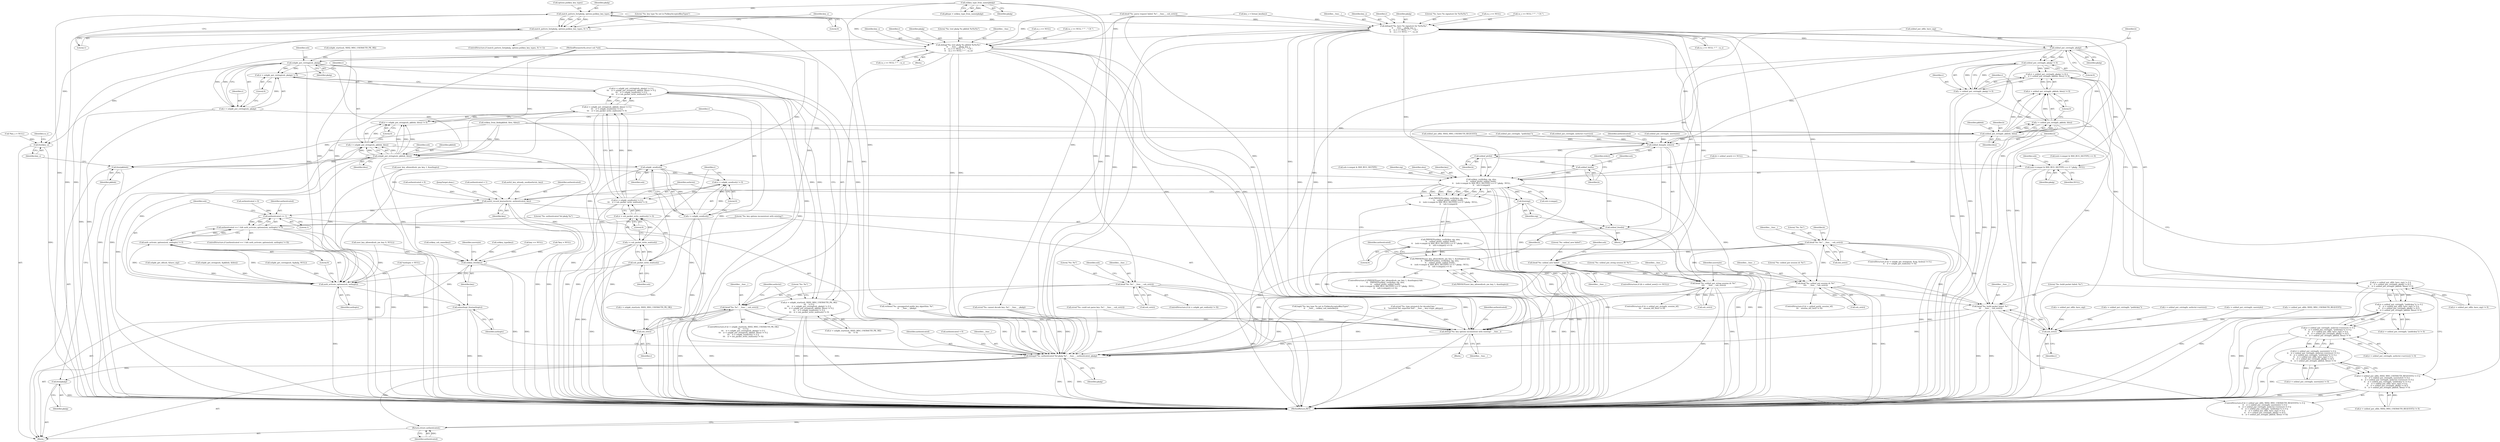 digraph "0_src_779974d35b4859c07bc3cb8a12c74b43b0a7d1e0_1@pointer" {
"1000286" [label="(Call,match_pattern_list(pkalg, options.pubkey_key_types, 0))"];
"1000201" [label="(Call,sshkey_type_from_name(pkalg))"];
"1000285" [label="(Call,match_pattern_list(pkalg, options.pubkey_key_types, 0) != 1)"];
"1000318" [label="(Call,debug3(\"%s: have %s signature for %s%s%s\",\n\t\t    __func__, pkalg, key_s,\n\t\t    ca_s == NULL ? \"\" : \" CA \",\n\t\t    ca_s == NULL ? \"\" : ca_s))"];
"1000353" [label="(Call,fatal(\"%s: %s\", __func__, ssh_err(r)))"];
"1000364" [label="(Call,fatal(\"%s: sshbuf_new failed\", __func__))"];
"1000383" [label="(Call,fatal(\"%s: sshbuf_put session id: %s\",\n\t\t\t\t    __func__, ssh_err(r)))"];
"1000484" [label="(Call,fatal(\"%s: build packet failed: %s\",\n\t\t\t    __func__, ssh_err(r)))"];
"1000642" [label="(Call,debug(\"%s: key options inconsistent with existing\", __func__))"];
"1000648" [label="(Call,debug2(\"%s: authenticated %d pkalg %s\", __func__, authenticated, pkalg))"];
"1000659" [label="(Call,free(pkalg))"];
"1000667" [label="(Return,return authenticated;)"];
"1000399" [label="(Call,fatal(\"%s: sshbuf_put_string session id: %s\",\n \t\t\t\t    __func__, ssh_err(r)))"];
"1000472" [label="(Call,sshbuf_put_cstring(b, pkalg))"];
"1000471" [label="(Call,sshbuf_put_cstring(b, pkalg) != 0)"];
"1000468" [label="(Call,(r = sshbuf_put_cstring(b, pkalg) != 0) ||\n\t\t    (r = sshbuf_put_string(b, pkblob, blen)) != 0)"];
"1000460" [label="(Call,(r = sshbuf_put_u8(b, have_sig)) != 0 ||\n\t\t    (r = sshbuf_put_cstring(b, pkalg) != 0) ||\n\t\t    (r = sshbuf_put_string(b, pkblob, blen)) != 0)"];
"1000452" [label="(Call,(r = sshbuf_put_cstring(b, \"publickey\")) != 0 ||\n\t\t    (r = sshbuf_put_u8(b, have_sig)) != 0 ||\n\t\t    (r = sshbuf_put_cstring(b, pkalg) != 0) ||\n\t\t    (r = sshbuf_put_string(b, pkblob, blen)) != 0)"];
"1000442" [label="(Call,(r = sshbuf_put_cstring(b, authctxt->service)) != 0 ||\n\t\t    (r = sshbuf_put_cstring(b, \"publickey\")) != 0 ||\n\t\t    (r = sshbuf_put_u8(b, have_sig)) != 0 ||\n\t\t    (r = sshbuf_put_cstring(b, pkalg) != 0) ||\n\t\t    (r = sshbuf_put_string(b, pkblob, blen)) != 0)"];
"1000434" [label="(Call,(r = sshbuf_put_cstring(b, userstyle)) != 0 ||\n\t\t    (r = sshbuf_put_cstring(b, authctxt->service)) != 0 ||\n\t\t    (r = sshbuf_put_cstring(b, \"publickey\")) != 0 ||\n\t\t    (r = sshbuf_put_u8(b, have_sig)) != 0 ||\n\t\t    (r = sshbuf_put_cstring(b, pkalg) != 0) ||\n\t\t    (r = sshbuf_put_string(b, pkblob, blen)) != 0)"];
"1000426" [label="(Call,(r = sshbuf_put_u8(b, SSH2_MSG_USERAUTH_REQUEST)) != 0 ||\n\t\t    (r = sshbuf_put_cstring(b, userstyle)) != 0 ||\n\t\t    (r = sshbuf_put_cstring(b, authctxt->service)) != 0 ||\n\t\t    (r = sshbuf_put_cstring(b, \"publickey\")) != 0 ||\n\t\t    (r = sshbuf_put_u8(b, have_sig)) != 0 ||\n\t\t    (r = sshbuf_put_cstring(b, pkalg) != 0) ||\n\t\t    (r = sshbuf_put_string(b, pkblob, blen)) != 0)"];
"1000469" [label="(Call,r = sshbuf_put_cstring(b, pkalg) != 0)"];
"1000487" [label="(Call,ssh_err(r))"];
"1000479" [label="(Call,sshbuf_put_string(b, pkblob, blen))"];
"1000476" [label="(Call,(r = sshbuf_put_string(b, pkblob, blen)) != 0)"];
"1000477" [label="(Call,r = sshbuf_put_string(b, pkblob, blen))"];
"1000489" [label="(Call,sshbuf_dump(b, stderr))"];
"1000511" [label="(Call,sshbuf_ptr(b))"];
"1000507" [label="(Call,sshkey_verify(key, sig, slen,\n\t\t    sshbuf_ptr(b), sshbuf_len(b),\n\t\t    (ssh->compat & SSH_BUG_SIGTYPE) == 0 ? pkalg : NULL,\n\t\t    ssh->compat))"];
"1000506" [label="(Call,PRIVSEP(sshkey_verify(key, sig, slen,\n\t\t    sshbuf_ptr(b), sshbuf_len(b),\n\t\t    (ssh->compat & SSH_BUG_SIGTYPE) == 0 ? pkalg : NULL,\n\t\t    ssh->compat)))"];
"1000505" [label="(Call,PRIVSEP(sshkey_verify(key, sig, slen,\n\t\t    sshbuf_ptr(b), sshbuf_len(b),\n\t\t    (ssh->compat & SSH_BUG_SIGTYPE) == 0 ? pkalg : NULL,\n\t\t    ssh->compat)) == 0)"];
"1000496" [label="(Call,PRIVSEP(user_key_allowed(ssh, pw, key, 1, &authopts)) &&\n\t\t    PRIVSEP(sshkey_verify(key, sig, slen,\n\t\t    sshbuf_ptr(b), sshbuf_len(b),\n\t\t    (ssh->compat & SSH_BUG_SIGTYPE) == 0 ? pkalg : NULL,\n\t\t    ssh->compat)) == 0)"];
"1000535" [label="(Call,free(sig))"];
"1000537" [label="(Call,auth2_record_key(authctxt, authenticated, key))"];
"1000633" [label="(Call,authenticated == 1)"];
"1000632" [label="(Call,authenticated == 1 && auth_activate_options(ssh, authopts) != 0)"];
"1000655" [label="(Call,sshkey_free(key))"];
"1000513" [label="(Call,sshbuf_len(b))"];
"1000533" [label="(Call,sshbuf_free(b))"];
"1000661" [label="(Call,free(pkblob))"];
"1000515" [label="(Call,(ssh->compat & SSH_BUG_SIGTYPE) == 0 ? pkalg : NULL)"];
"1000663" [label="(Call,free(key_s))"];
"1000543" [label="(Call,debug(\"%s: test pkalg %s pkblob %s%s%s\",\n\t\t    __func__, pkalg, key_s,\n\t\t    ca_s == NULL ? \"\" : \" CA \",\n\t\t    ca_s == NULL ? \"\" : ca_s))"];
"1000567" [label="(Call,fatal(\"%s: %s\", __func__, ssh_err(r)))"];
"1000620" [label="(Call,fatal(\"%s: %s\", __func__, ssh_err(r)))"];
"1000594" [label="(Call,sshpkt_put_cstring(ssh, pkalg))"];
"1000591" [label="(Call,(r = sshpkt_put_cstring(ssh, pkalg)) != 0)"];
"1000590" [label="(Call,(r = sshpkt_put_cstring(ssh, pkalg)) != 0 ||\n\t\t\t    (r = sshpkt_put_string(ssh, pkblob, blen)) != 0 ||\n\t\t\t    (r = sshpkt_send(ssh)) != 0 ||\n\t\t\t    (r = ssh_packet_write_wait(ssh)) != 0)"];
"1000582" [label="(Call,(r = sshpkt_start(ssh, SSH2_MSG_USERAUTH_PK_OK))\n\t\t\t    != 0 ||\n\t\t\t    (r = sshpkt_put_cstring(ssh, pkalg)) != 0 ||\n\t\t\t    (r = sshpkt_put_string(ssh, pkblob, blen)) != 0 ||\n\t\t\t    (r = sshpkt_send(ssh)) != 0 ||\n\t\t\t    (r = ssh_packet_write_wait(ssh)) != 0)"];
"1000592" [label="(Call,r = sshpkt_put_cstring(ssh, pkalg))"];
"1000623" [label="(Call,ssh_err(r))"];
"1000602" [label="(Call,sshpkt_put_string(ssh, pkblob, blen))"];
"1000599" [label="(Call,(r = sshpkt_put_string(ssh, pkblob, blen)) != 0)"];
"1000598" [label="(Call,(r = sshpkt_put_string(ssh, pkblob, blen)) != 0 ||\n\t\t\t    (r = sshpkt_send(ssh)) != 0 ||\n\t\t\t    (r = ssh_packet_write_wait(ssh)) != 0)"];
"1000600" [label="(Call,r = sshpkt_put_string(ssh, pkblob, blen))"];
"1000611" [label="(Call,sshpkt_send(ssh))"];
"1000608" [label="(Call,(r = sshpkt_send(ssh)) != 0)"];
"1000607" [label="(Call,(r = sshpkt_send(ssh)) != 0 ||\n\t\t\t    (r = ssh_packet_write_wait(ssh)) != 0)"];
"1000609" [label="(Call,r = sshpkt_send(ssh))"];
"1000617" [label="(Call,ssh_packet_write_wait(ssh))"];
"1000614" [label="(Call,(r = ssh_packet_write_wait(ssh)) != 0)"];
"1000615" [label="(Call,r = ssh_packet_write_wait(ssh))"];
"1000637" [label="(Call,auth_activate_options(ssh, authopts))"];
"1000636" [label="(Call,auth_activate_options(ssh, authopts) != 0)"];
"1000653" [label="(Call,sshauthopt_free(authopts))"];
"1000554" [label="(Call,ca_s == NULL ? \"\" : ca_s)"];
"1000615" [label="(Call,r = ssh_packet_write_wait(ssh))"];
"1000574" [label="(Call,user_key_allowed(ssh, pw, key, 0, NULL))"];
"1000430" [label="(Call,sshbuf_put_u8(b, SSH2_MSG_USERAUTH_REQUEST))"];
"1000512" [label="(Identifier,b)"];
"1000656" [label="(Identifier,key)"];
"1000169" [label="(Call,sshpkt_get_u8(ssh, &have_sig))"];
"1000611" [label="(Call,sshpkt_send(ssh))"];
"1000653" [label="(Call,sshauthopt_free(authopts))"];
"1000599" [label="(Call,(r = sshpkt_put_string(ssh, pkblob, blen)) != 0)"];
"1000583" [label="(Call,(r = sshpkt_start(ssh, SSH2_MSG_USERAUTH_PK_OK))\n\t\t\t    != 0)"];
"1000383" [label="(Call,fatal(\"%s: sshbuf_put session id: %s\",\n\t\t\t\t    __func__, ssh_err(r)))"];
"1000505" [label="(Call,PRIVSEP(sshkey_verify(key, sig, slen,\n\t\t    sshbuf_ptr(b), sshbuf_len(b),\n\t\t    (ssh->compat & SSH_BUG_SIGTYPE) == 0 ? pkalg : NULL,\n\t\t    ssh->compat)) == 0)"];
"1000485" [label="(Literal,\"%s: build packet failed: %s\")"];
"1000669" [label="(MethodReturn,RET)"];
"1000667" [label="(Return,return authenticated;)"];
"1000496" [label="(Call,PRIVSEP(user_key_allowed(ssh, pw, key, 1, &authopts)) &&\n\t\t    PRIVSEP(sshkey_verify(key, sig, slen,\n\t\t    sshbuf_ptr(b), sshbuf_len(b),\n\t\t    (ssh->compat & SSH_BUG_SIGTYPE) == 0 ? pkalg : NULL,\n\t\t    ssh->compat)) == 0)"];
"1000639" [label="(Identifier,authopts)"];
"1000366" [label="(Identifier,__func__)"];
"1000150" [label="(Call,*authopts = NULL)"];
"1000318" [label="(Call,debug3(\"%s: have %s signature for %s%s%s\",\n\t\t    __func__, pkalg, key_s,\n\t\t    ca_s == NULL ? \"\" : \" CA \",\n\t\t    ca_s == NULL ? \"\" : ca_s))"];
"1000594" [label="(Call,sshpkt_put_cstring(ssh, pkalg))"];
"1000484" [label="(Call,fatal(\"%s: build packet failed: %s\",\n\t\t\t    __func__, ssh_err(r)))"];
"1000531" [label="(Identifier,authenticated)"];
"1000399" [label="(Call,fatal(\"%s: sshbuf_put_string session id: %s\",\n \t\t\t\t    __func__, ssh_err(r)))"];
"1000487" [label="(Call,ssh_err(r))"];
"1000187" [label="(Call,sshpkt_get_string(ssh, &pkblob, &blen))"];
"1000666" [label="(Identifier,ca_s)"];
"1000319" [label="(Literal,\"%s: have %s signature for %s%s%s\")"];
"1000330" [label="(Call,ca_s == NULL)"];
"1000582" [label="(Call,(r = sshpkt_start(ssh, SSH2_MSG_USERAUTH_PK_OK))\n\t\t\t    != 0 ||\n\t\t\t    (r = sshpkt_put_cstring(ssh, pkalg)) != 0 ||\n\t\t\t    (r = sshpkt_put_string(ssh, pkblob, blen)) != 0 ||\n\t\t\t    (r = sshpkt_send(ssh)) != 0 ||\n\t\t\t    (r = ssh_packet_write_wait(ssh)) != 0)"];
"1000400" [label="(Literal,\"%s: sshbuf_put_string session id: %s\")"];
"1000537" [label="(Call,auth2_record_key(authctxt, authenticated, key))"];
"1000620" [label="(Call,fatal(\"%s: %s\", __func__, ssh_err(r)))"];
"1000662" [label="(Identifier,pkblob)"];
"1000668" [label="(Identifier,authenticated)"];
"1000461" [label="(Call,(r = sshbuf_put_u8(b, have_sig)) != 0)"];
"1000547" [label="(Identifier,key_s)"];
"1000560" [label="(ControlStructure,if ((r = sshpkt_get_end(ssh)) != 0))"];
"1000591" [label="(Call,(r = sshpkt_put_cstring(ssh, pkalg)) != 0)"];
"1000630" [label="(JumpTarget,done:)"];
"1000287" [label="(Identifier,pkalg)"];
"1000406" [label="(Identifier,userstyle)"];
"1000460" [label="(Call,(r = sshbuf_put_u8(b, have_sig)) != 0 ||\n\t\t    (r = sshbuf_put_cstring(b, pkalg) != 0) ||\n\t\t    (r = sshbuf_put_string(b, pkblob, blen)) != 0)"];
"1000563" [label="(Identifier,r)"];
"1000606" [label="(Literal,0)"];
"1000610" [label="(Identifier,r)"];
"1000491" [label="(Identifier,stderr)"];
"1000317" [label="(Block,)"];
"1000178" [label="(Call,sshpkt_get_cstring(ssh, &pkalg, NULL))"];
"1000555" [label="(Call,ca_s == NULL)"];
"1000335" [label="(ControlStructure,if ((r = sshpkt_get_string(ssh, &sig, &slen)) != 0 ||\n\t\t    (r = sshpkt_get_end(ssh)) != 0))"];
"1000621" [label="(Literal,\"%s: %s\")"];
"1000546" [label="(Identifier,pkalg)"];
"1000199" [label="(Call,pktype = sshkey_type_from_name(pkalg))"];
"1000595" [label="(Identifier,ssh)"];
"1000523" [label="(Identifier,pkalg)"];
"1000281" [label="(Call,sshkey_type(key))"];
"1000323" [label="(Call,ca_s == NULL ? \"\" : \" CA \")"];
"1000288" [label="(Call,options.pubkey_key_types)"];
"1000548" [label="(Call,ca_s == NULL ? \"\" : \" CA \")"];
"1000661" [label="(Call,free(pkblob))"];
"1000517" [label="(Call,ssh->compat & SSH_BUG_SIGTYPE)"];
"1000275" [label="(Call,auth2_key_already_used(authctxt, key))"];
"1000131" [label="(Call,*key_s = NULL)"];
"1000590" [label="(Call,(r = sshpkt_put_cstring(ssh, pkalg)) != 0 ||\n\t\t\t    (r = sshpkt_put_string(ssh, pkblob, blen)) != 0 ||\n\t\t\t    (r = sshpkt_send(ssh)) != 0 ||\n\t\t\t    (r = ssh_packet_write_wait(ssh)) != 0)"];
"1000506" [label="(Call,PRIVSEP(sshkey_verify(key, sig, slen,\n\t\t    sshbuf_ptr(b), sshbuf_len(b),\n\t\t    (ssh->compat & SSH_BUG_SIGTYPE) == 0 ? pkalg : NULL,\n\t\t    ssh->compat)))"];
"1000651" [label="(Identifier,authenticated)"];
"1000649" [label="(Literal,\"%s: authenticated %d pkalg %s\")"];
"1000456" [label="(Call,sshbuf_put_cstring(b, \"publickey\"))"];
"1000285" [label="(Call,match_pattern_list(pkalg, options.pubkey_key_types, 0) != 1)"];
"1000427" [label="(Call,(r = sshbuf_put_u8(b, SSH2_MSG_USERAUTH_REQUEST)) != 0)"];
"1000648" [label="(Call,debug2(\"%s: authenticated %d pkalg %s\", __func__, authenticated, pkalg))"];
"1000534" [label="(Identifier,b)"];
"1000497" [label="(Call,PRIVSEP(user_key_allowed(ssh, pw, key, 1, &authopts)))"];
"1000509" [label="(Identifier,sig)"];
"1000570" [label="(Call,ssh_err(r))"];
"1000106" [label="(MethodParameterIn,struct ssh *ssh)"];
"1000194" [label="(Call,fatal(\"%s: parse request failed: %s\", __func__, ssh_err(r)))"];
"1000320" [label="(Identifier,__func__)"];
"1000581" [label="(ControlStructure,if ((r = sshpkt_start(ssh, SSH2_MSG_USERAUTH_PK_OK))\n\t\t\t    != 0 ||\n\t\t\t    (r = sshpkt_put_cstring(ssh, pkalg)) != 0 ||\n\t\t\t    (r = sshpkt_put_string(ssh, pkblob, blen)) != 0 ||\n\t\t\t    (r = sshpkt_send(ssh)) != 0 ||\n\t\t\t    (r = ssh_packet_write_wait(ssh)) != 0))"];
"1000632" [label="(Call,authenticated == 1 && auth_activate_options(ssh, authopts) != 0)"];
"1000231" [label="(Call,key == NULL)"];
"1000524" [label="(Identifier,NULL)"];
"1000462" [label="(Call,r = sshbuf_put_u8(b, have_sig))"];
"1000474" [label="(Identifier,pkalg)"];
"1000322" [label="(Identifier,key_s)"];
"1000425" [label="(ControlStructure,if ((r = sshbuf_put_u8(b, SSH2_MSG_USERAUTH_REQUEST)) != 0 ||\n\t\t    (r = sshbuf_put_cstring(b, userstyle)) != 0 ||\n\t\t    (r = sshbuf_put_cstring(b, authctxt->service)) != 0 ||\n\t\t    (r = sshbuf_put_cstring(b, \"publickey\")) != 0 ||\n\t\t    (r = sshbuf_put_u8(b, have_sig)) != 0 ||\n\t\t    (r = sshbuf_put_cstring(b, pkalg) != 0) ||\n\t\t    (r = sshbuf_put_string(b, pkblob, blen)) != 0))"];
"1000247" [label="(Call,error(\"%s: type mismatch for decoded key \"\n\t\t    \"(received %d, expected %d)\", __func__, key->type, pktype))"];
"1000468" [label="(Call,(r = sshbuf_put_cstring(b, pkalg) != 0) ||\n\t\t    (r = sshbuf_put_string(b, pkblob, blen)) != 0)"];
"1000426" [label="(Call,(r = sshbuf_put_u8(b, SSH2_MSG_USERAUTH_REQUEST)) != 0 ||\n\t\t    (r = sshbuf_put_cstring(b, userstyle)) != 0 ||\n\t\t    (r = sshbuf_put_cstring(b, authctxt->service)) != 0 ||\n\t\t    (r = sshbuf_put_cstring(b, \"publickey\")) != 0 ||\n\t\t    (r = sshbuf_put_u8(b, have_sig)) != 0 ||\n\t\t    (r = sshbuf_put_cstring(b, pkalg) != 0) ||\n\t\t    (r = sshbuf_put_string(b, pkblob, blen)) != 0)"];
"1000217" [label="(Call,sshkey_from_blob(pkblob, blen, &key))"];
"1000339" [label="(Identifier,r)"];
"1000402" [label="(Call,ssh_err(r))"];
"1000645" [label="(Call,authenticated = 0)"];
"1000354" [label="(Literal,\"%s: %s\")"];
"1000525" [label="(Call,ssh->compat)"];
"1000202" [label="(Identifier,pkalg)"];
"1000495" [label="(ControlStructure,if (PRIVSEP(user_key_allowed(ssh, pw, key, 1, &authopts)) &&\n\t\t    PRIVSEP(sshkey_verify(key, sig, slen,\n\t\t    sshbuf_ptr(b), sshbuf_len(b),\n\t\t    (ssh->compat & SSH_BUG_SIGTYPE) == 0 ? pkalg : NULL,\n\t\t    ssh->compat)) == 0))"];
"1000623" [label="(Call,ssh_err(r))"];
"1000292" [label="(Literal,1)"];
"1000613" [label="(Literal,0)"];
"1000510" [label="(Identifier,slen)"];
"1000472" [label="(Call,sshbuf_put_cstring(b, pkalg))"];
"1000107" [label="(Block,)"];
"1000452" [label="(Call,(r = sshbuf_put_cstring(b, \"publickey\")) != 0 ||\n\t\t    (r = sshbuf_put_u8(b, have_sig)) != 0 ||\n\t\t    (r = sshbuf_put_cstring(b, pkalg) != 0) ||\n\t\t    (r = sshbuf_put_string(b, pkblob, blen)) != 0)"];
"1000295" [label="(Literal,\"%s: key type %s not in PubkeyAcceptedKeyTypes\")"];
"1000538" [label="(Identifier,authctxt)"];
"1000208" [label="(Call,verbose(\"%s: unsupported public key algorithm: %s\",\n\t\t    __func__, pkalg))"];
"1000644" [label="(Identifier,__func__)"];
"1000370" [label="(Identifier,ssh)"];
"1000353" [label="(Call,fatal(\"%s: %s\", __func__, ssh_err(r)))"];
"1000601" [label="(Identifier,r)"];
"1000356" [label="(Call,ssh_err(r))"];
"1000664" [label="(Identifier,key_s)"];
"1000635" [label="(Literal,1)"];
"1000488" [label="(Identifier,r)"];
"1000612" [label="(Identifier,ssh)"];
"1000600" [label="(Call,r = sshpkt_put_string(ssh, pkblob, blen))"];
"1000627" [label="(Identifier,authctxt)"];
"1000475" [label="(Literal,0)"];
"1000478" [label="(Identifier,r)"];
"1000652" [label="(Identifier,pkalg)"];
"1000374" [label="(ControlStructure,if ((r = sshbuf_put(b, session_id2,\n\t\t\t    session_id2_len)) != 0))"];
"1000201" [label="(Call,sshkey_type_from_name(pkalg))"];
"1000453" [label="(Call,(r = sshbuf_put_cstring(b, \"publickey\")) != 0)"];
"1000514" [label="(Identifier,b)"];
"1000476" [label="(Call,(r = sshbuf_put_string(b, pkblob, blen)) != 0)"];
"1000596" [label="(Identifier,pkalg)"];
"1000631" [label="(ControlStructure,if (authenticated == 1 && auth_activate_options(ssh, authopts) != 0))"];
"1000614" [label="(Call,(r = ssh_packet_write_wait(ssh)) != 0)"];
"1000454" [label="(Call,r = sshbuf_put_cstring(b, \"publickey\"))"];
"1000539" [label="(Identifier,authenticated)"];
"1000434" [label="(Call,(r = sshbuf_put_cstring(b, userstyle)) != 0 ||\n\t\t    (r = sshbuf_put_cstring(b, authctxt->service)) != 0 ||\n\t\t    (r = sshbuf_put_cstring(b, \"publickey\")) != 0 ||\n\t\t    (r = sshbuf_put_u8(b, have_sig)) != 0 ||\n\t\t    (r = sshbuf_put_cstring(b, pkalg) != 0) ||\n\t\t    (r = sshbuf_put_string(b, pkblob, blen)) != 0)"];
"1000633" [label="(Call,authenticated == 1)"];
"1000609" [label="(Call,r = sshpkt_send(ssh))"];
"1000659" [label="(Call,free(pkalg))"];
"1000544" [label="(Literal,\"%s: test pkalg %s pkblob %s%s%s\")"];
"1000446" [label="(Call,sshbuf_put_cstring(b, authctxt->service))"];
"1000637" [label="(Call,auth_activate_options(ssh, authopts))"];
"1000593" [label="(Identifier,r)"];
"1000618" [label="(Identifier,ssh)"];
"1000444" [label="(Call,r = sshbuf_put_cstring(b, authctxt->service))"];
"1000481" [label="(Identifier,pkblob)"];
"1000359" [label="(Call,(b = sshbuf_new()) == NULL)"];
"1000543" [label="(Call,debug(\"%s: test pkalg %s pkblob %s%s%s\",\n\t\t    __func__, pkalg, key_s,\n\t\t    ca_s == NULL ? \"\" : \" CA \",\n\t\t    ca_s == NULL ? \"\" : ca_s))"];
"1000511" [label="(Call,sshbuf_ptr(b))"];
"1000642" [label="(Call,debug(\"%s: key options inconsistent with existing\", __func__))"];
"1000654" [label="(Identifier,authopts)"];
"1000365" [label="(Literal,\"%s: sshbuf_new failed\")"];
"1000390" [label="(ControlStructure,if ((r = sshbuf_put_string(b, session_id2,\n\t\t\t    session_id2_len)) != 0))"];
"1000508" [label="(Identifier,key)"];
"1000122" [label="(Call,*key = NULL)"];
"1000636" [label="(Call,auth_activate_options(ssh, authopts) != 0)"];
"1000479" [label="(Call,sshbuf_put_string(b, pkblob, blen))"];
"1000483" [label="(Literal,0)"];
"1000513" [label="(Call,sshbuf_len(b))"];
"1000477" [label="(Call,r = sshbuf_put_string(b, pkblob, blen))"];
"1000568" [label="(Literal,\"%s: %s\")"];
"1000526" [label="(Identifier,ssh)"];
"1000507" [label="(Call,sshkey_verify(key, sig, slen,\n\t\t    sshbuf_ptr(b), sshbuf_len(b),\n\t\t    (ssh->compat & SSH_BUG_SIGTYPE) == 0 ? pkalg : NULL,\n\t\t    ssh->compat))"];
"1000598" [label="(Call,(r = sshpkt_put_string(ssh, pkblob, blen)) != 0 ||\n\t\t\t    (r = sshpkt_send(ssh)) != 0 ||\n\t\t\t    (r = ssh_packet_write_wait(ssh)) != 0)"];
"1000586" [label="(Call,sshpkt_start(ssh, SSH2_MSG_USERAUTH_PK_OK))"];
"1000535" [label="(Call,free(sig))"];
"1000650" [label="(Identifier,__func__)"];
"1000471" [label="(Call,sshbuf_put_cstring(b, pkalg) != 0)"];
"1000297" [label="(Call,sshkey_ssh_name(key))"];
"1000603" [label="(Identifier,ssh)"];
"1000146" [label="(Call,authenticated = 0)"];
"1000575" [label="(Identifier,ssh)"];
"1000655" [label="(Call,sshkey_free(key))"];
"1000663" [label="(Call,free(key_s))"];
"1000658" [label="(Identifier,userstyle)"];
"1000361" [label="(Identifier,b)"];
"1000592" [label="(Call,r = sshpkt_put_cstring(ssh, pkalg))"];
"1000493" [label="(Identifier,authenticated)"];
"1000401" [label="(Identifier,__func__)"];
"1000235" [label="(Call,error(\"%s: cannot decode key: %s\", __func__, pkalg))"];
"1000569" [label="(Identifier,__func__)"];
"1000284" [label="(ControlStructure,if (match_pattern_list(pkalg, options.pubkey_key_types, 0) != 1))"];
"1000442" [label="(Call,(r = sshbuf_put_cstring(b, authctxt->service)) != 0 ||\n\t\t    (r = sshbuf_put_cstring(b, \"publickey\")) != 0 ||\n\t\t    (r = sshbuf_put_u8(b, have_sig)) != 0 ||\n\t\t    (r = sshbuf_put_cstring(b, pkalg) != 0) ||\n\t\t    (r = sshbuf_put_string(b, pkblob, blen)) != 0)"];
"1000604" [label="(Identifier,pkblob)"];
"1000301" [label="(Identifier,key_s)"];
"1000528" [label="(Literal,0)"];
"1000492" [label="(Call,authenticated = 0)"];
"1000602" [label="(Call,sshpkt_put_string(ssh, pkblob, blen))"];
"1000619" [label="(Literal,0)"];
"1000608" [label="(Call,(r = sshpkt_send(ssh)) != 0)"];
"1000470" [label="(Identifier,r)"];
"1000641" [label="(Block,)"];
"1000482" [label="(Identifier,blen)"];
"1000364" [label="(Call,fatal(\"%s: sshbuf_new failed\", __func__))"];
"1000443" [label="(Call,(r = sshbuf_put_cstring(b, authctxt->service)) != 0)"];
"1000224" [label="(Call,error(\"%s: could not parse key: %s\", __func__, ssh_err(r)))"];
"1000464" [label="(Call,sshbuf_put_u8(b, have_sig))"];
"1000321" [label="(Identifier,pkalg)"];
"1000638" [label="(Identifier,ssh)"];
"1000480" [label="(Identifier,b)"];
"1000386" [label="(Call,ssh_err(r))"];
"1000584" [label="(Call,r = sshpkt_start(ssh, SSH2_MSG_USERAUTH_PK_OK))"];
"1000540" [label="(Identifier,key)"];
"1000358" [label="(ControlStructure,if ((b = sshbuf_new()) == NULL))"];
"1000329" [label="(Call,ca_s == NULL ? \"\" : ca_s)"];
"1000384" [label="(Literal,\"%s: sshbuf_put session id: %s\")"];
"1000385" [label="(Identifier,__func__)"];
"1000436" [label="(Call,r = sshbuf_put_cstring(b, userstyle))"];
"1000616" [label="(Identifier,r)"];
"1000640" [label="(Literal,0)"];
"1000533" [label="(Call,sshbuf_free(b))"];
"1000490" [label="(Identifier,b)"];
"1000438" [label="(Call,sshbuf_put_cstring(b, userstyle))"];
"1000498" [label="(Call,user_key_allowed(ssh, pw, key, 1, &authopts))"];
"1000530" [label="(Call,authenticated = 1)"];
"1000660" [label="(Identifier,pkalg)"];
"1000294" [label="(Call,logit(\"%s: key type %s not in PubkeyAcceptedKeyTypes\",\n\t\t    __func__, sshkey_ssh_name(key)))"];
"1000355" [label="(Identifier,__func__)"];
"1000435" [label="(Call,(r = sshbuf_put_cstring(b, userstyle)) != 0)"];
"1000545" [label="(Identifier,__func__)"];
"1000473" [label="(Identifier,b)"];
"1000428" [label="(Call,r = sshbuf_put_u8(b, SSH2_MSG_USERAUTH_REQUEST))"];
"1000634" [label="(Identifier,authenticated)"];
"1000519" [label="(Identifier,ssh)"];
"1000605" [label="(Identifier,blen)"];
"1000643" [label="(Literal,\"%s: key options inconsistent with existing\")"];
"1000516" [label="(Call,(ssh->compat & SSH_BUG_SIGTYPE) == 0)"];
"1000646" [label="(Identifier,authenticated)"];
"1000607" [label="(Call,(r = sshpkt_send(ssh)) != 0 ||\n\t\t\t    (r = ssh_packet_write_wait(ssh)) != 0)"];
"1000542" [label="(Block,)"];
"1000597" [label="(Literal,0)"];
"1000286" [label="(Call,match_pattern_list(pkalg, options.pubkey_key_types, 0))"];
"1000291" [label="(Literal,0)"];
"1000515" [label="(Call,(ssh->compat & SSH_BUG_SIGTYPE) == 0 ? pkalg : NULL)"];
"1000486" [label="(Identifier,__func__)"];
"1000469" [label="(Call,r = sshbuf_put_cstring(b, pkalg) != 0)"];
"1000622" [label="(Identifier,__func__)"];
"1000617" [label="(Call,ssh_packet_write_wait(ssh))"];
"1000300" [label="(Call,key_s = format_key(key))"];
"1000624" [label="(Identifier,r)"];
"1000536" [label="(Identifier,sig)"];
"1000489" [label="(Call,sshbuf_dump(b, stderr))"];
"1000567" [label="(Call,fatal(\"%s: %s\", __func__, ssh_err(r)))"];
"1000286" -> "1000285"  [label="AST: "];
"1000286" -> "1000291"  [label="CFG: "];
"1000287" -> "1000286"  [label="AST: "];
"1000288" -> "1000286"  [label="AST: "];
"1000291" -> "1000286"  [label="AST: "];
"1000292" -> "1000286"  [label="CFG: "];
"1000286" -> "1000669"  [label="DDG: "];
"1000286" -> "1000285"  [label="DDG: "];
"1000286" -> "1000285"  [label="DDG: "];
"1000286" -> "1000285"  [label="DDG: "];
"1000201" -> "1000286"  [label="DDG: "];
"1000286" -> "1000318"  [label="DDG: "];
"1000286" -> "1000543"  [label="DDG: "];
"1000286" -> "1000648"  [label="DDG: "];
"1000201" -> "1000199"  [label="AST: "];
"1000201" -> "1000202"  [label="CFG: "];
"1000202" -> "1000201"  [label="AST: "];
"1000199" -> "1000201"  [label="CFG: "];
"1000201" -> "1000199"  [label="DDG: "];
"1000201" -> "1000208"  [label="DDG: "];
"1000201" -> "1000235"  [label="DDG: "];
"1000201" -> "1000648"  [label="DDG: "];
"1000285" -> "1000284"  [label="AST: "];
"1000285" -> "1000292"  [label="CFG: "];
"1000292" -> "1000285"  [label="AST: "];
"1000295" -> "1000285"  [label="CFG: "];
"1000301" -> "1000285"  [label="CFG: "];
"1000285" -> "1000669"  [label="DDG: "];
"1000285" -> "1000669"  [label="DDG: "];
"1000318" -> "1000317"  [label="AST: "];
"1000318" -> "1000329"  [label="CFG: "];
"1000319" -> "1000318"  [label="AST: "];
"1000320" -> "1000318"  [label="AST: "];
"1000321" -> "1000318"  [label="AST: "];
"1000322" -> "1000318"  [label="AST: "];
"1000323" -> "1000318"  [label="AST: "];
"1000329" -> "1000318"  [label="AST: "];
"1000339" -> "1000318"  [label="CFG: "];
"1000318" -> "1000669"  [label="DDG: "];
"1000318" -> "1000669"  [label="DDG: "];
"1000318" -> "1000669"  [label="DDG: "];
"1000194" -> "1000318"  [label="DDG: "];
"1000300" -> "1000318"  [label="DDG: "];
"1000330" -> "1000318"  [label="DDG: "];
"1000318" -> "1000353"  [label="DDG: "];
"1000318" -> "1000364"  [label="DDG: "];
"1000318" -> "1000383"  [label="DDG: "];
"1000318" -> "1000399"  [label="DDG: "];
"1000318" -> "1000472"  [label="DDG: "];
"1000318" -> "1000484"  [label="DDG: "];
"1000318" -> "1000507"  [label="DDG: "];
"1000318" -> "1000515"  [label="DDG: "];
"1000318" -> "1000642"  [label="DDG: "];
"1000318" -> "1000648"  [label="DDG: "];
"1000318" -> "1000648"  [label="DDG: "];
"1000318" -> "1000663"  [label="DDG: "];
"1000353" -> "1000335"  [label="AST: "];
"1000353" -> "1000356"  [label="CFG: "];
"1000354" -> "1000353"  [label="AST: "];
"1000355" -> "1000353"  [label="AST: "];
"1000356" -> "1000353"  [label="AST: "];
"1000361" -> "1000353"  [label="CFG: "];
"1000353" -> "1000669"  [label="DDG: "];
"1000353" -> "1000669"  [label="DDG: "];
"1000356" -> "1000353"  [label="DDG: "];
"1000353" -> "1000364"  [label="DDG: "];
"1000353" -> "1000383"  [label="DDG: "];
"1000353" -> "1000399"  [label="DDG: "];
"1000353" -> "1000484"  [label="DDG: "];
"1000353" -> "1000642"  [label="DDG: "];
"1000353" -> "1000648"  [label="DDG: "];
"1000364" -> "1000358"  [label="AST: "];
"1000364" -> "1000366"  [label="CFG: "];
"1000365" -> "1000364"  [label="AST: "];
"1000366" -> "1000364"  [label="AST: "];
"1000370" -> "1000364"  [label="CFG: "];
"1000364" -> "1000669"  [label="DDG: "];
"1000364" -> "1000383"  [label="DDG: "];
"1000364" -> "1000399"  [label="DDG: "];
"1000364" -> "1000484"  [label="DDG: "];
"1000364" -> "1000642"  [label="DDG: "];
"1000364" -> "1000648"  [label="DDG: "];
"1000383" -> "1000374"  [label="AST: "];
"1000383" -> "1000386"  [label="CFG: "];
"1000384" -> "1000383"  [label="AST: "];
"1000385" -> "1000383"  [label="AST: "];
"1000386" -> "1000383"  [label="AST: "];
"1000406" -> "1000383"  [label="CFG: "];
"1000383" -> "1000669"  [label="DDG: "];
"1000383" -> "1000669"  [label="DDG: "];
"1000386" -> "1000383"  [label="DDG: "];
"1000383" -> "1000484"  [label="DDG: "];
"1000383" -> "1000642"  [label="DDG: "];
"1000383" -> "1000648"  [label="DDG: "];
"1000484" -> "1000425"  [label="AST: "];
"1000484" -> "1000487"  [label="CFG: "];
"1000485" -> "1000484"  [label="AST: "];
"1000486" -> "1000484"  [label="AST: "];
"1000487" -> "1000484"  [label="AST: "];
"1000490" -> "1000484"  [label="CFG: "];
"1000484" -> "1000669"  [label="DDG: "];
"1000484" -> "1000669"  [label="DDG: "];
"1000399" -> "1000484"  [label="DDG: "];
"1000487" -> "1000484"  [label="DDG: "];
"1000484" -> "1000642"  [label="DDG: "];
"1000484" -> "1000648"  [label="DDG: "];
"1000642" -> "1000641"  [label="AST: "];
"1000642" -> "1000644"  [label="CFG: "];
"1000643" -> "1000642"  [label="AST: "];
"1000644" -> "1000642"  [label="AST: "];
"1000646" -> "1000642"  [label="CFG: "];
"1000642" -> "1000669"  [label="DDG: "];
"1000620" -> "1000642"  [label="DDG: "];
"1000235" -> "1000642"  [label="DDG: "];
"1000294" -> "1000642"  [label="DDG: "];
"1000543" -> "1000642"  [label="DDG: "];
"1000194" -> "1000642"  [label="DDG: "];
"1000567" -> "1000642"  [label="DDG: "];
"1000208" -> "1000642"  [label="DDG: "];
"1000224" -> "1000642"  [label="DDG: "];
"1000399" -> "1000642"  [label="DDG: "];
"1000247" -> "1000642"  [label="DDG: "];
"1000642" -> "1000648"  [label="DDG: "];
"1000648" -> "1000107"  [label="AST: "];
"1000648" -> "1000652"  [label="CFG: "];
"1000649" -> "1000648"  [label="AST: "];
"1000650" -> "1000648"  [label="AST: "];
"1000651" -> "1000648"  [label="AST: "];
"1000652" -> "1000648"  [label="AST: "];
"1000654" -> "1000648"  [label="CFG: "];
"1000648" -> "1000669"  [label="DDG: "];
"1000648" -> "1000669"  [label="DDG: "];
"1000648" -> "1000669"  [label="DDG: "];
"1000620" -> "1000648"  [label="DDG: "];
"1000235" -> "1000648"  [label="DDG: "];
"1000235" -> "1000648"  [label="DDG: "];
"1000543" -> "1000648"  [label="DDG: "];
"1000543" -> "1000648"  [label="DDG: "];
"1000194" -> "1000648"  [label="DDG: "];
"1000567" -> "1000648"  [label="DDG: "];
"1000208" -> "1000648"  [label="DDG: "];
"1000208" -> "1000648"  [label="DDG: "];
"1000294" -> "1000648"  [label="DDG: "];
"1000224" -> "1000648"  [label="DDG: "];
"1000399" -> "1000648"  [label="DDG: "];
"1000247" -> "1000648"  [label="DDG: "];
"1000645" -> "1000648"  [label="DDG: "];
"1000633" -> "1000648"  [label="DDG: "];
"1000594" -> "1000648"  [label="DDG: "];
"1000472" -> "1000648"  [label="DDG: "];
"1000648" -> "1000659"  [label="DDG: "];
"1000648" -> "1000667"  [label="DDG: "];
"1000659" -> "1000107"  [label="AST: "];
"1000659" -> "1000660"  [label="CFG: "];
"1000660" -> "1000659"  [label="AST: "];
"1000662" -> "1000659"  [label="CFG: "];
"1000659" -> "1000669"  [label="DDG: "];
"1000667" -> "1000107"  [label="AST: "];
"1000667" -> "1000668"  [label="CFG: "];
"1000668" -> "1000667"  [label="AST: "];
"1000669" -> "1000667"  [label="CFG: "];
"1000667" -> "1000669"  [label="DDG: "];
"1000668" -> "1000667"  [label="DDG: "];
"1000399" -> "1000390"  [label="AST: "];
"1000399" -> "1000402"  [label="CFG: "];
"1000400" -> "1000399"  [label="AST: "];
"1000401" -> "1000399"  [label="AST: "];
"1000402" -> "1000399"  [label="AST: "];
"1000406" -> "1000399"  [label="CFG: "];
"1000399" -> "1000669"  [label="DDG: "];
"1000399" -> "1000669"  [label="DDG: "];
"1000402" -> "1000399"  [label="DDG: "];
"1000472" -> "1000471"  [label="AST: "];
"1000472" -> "1000474"  [label="CFG: "];
"1000473" -> "1000472"  [label="AST: "];
"1000474" -> "1000472"  [label="AST: "];
"1000475" -> "1000472"  [label="CFG: "];
"1000472" -> "1000471"  [label="DDG: "];
"1000472" -> "1000471"  [label="DDG: "];
"1000464" -> "1000472"  [label="DDG: "];
"1000472" -> "1000479"  [label="DDG: "];
"1000472" -> "1000489"  [label="DDG: "];
"1000472" -> "1000507"  [label="DDG: "];
"1000472" -> "1000515"  [label="DDG: "];
"1000471" -> "1000469"  [label="AST: "];
"1000471" -> "1000475"  [label="CFG: "];
"1000475" -> "1000471"  [label="AST: "];
"1000469" -> "1000471"  [label="CFG: "];
"1000471" -> "1000669"  [label="DDG: "];
"1000471" -> "1000468"  [label="DDG: "];
"1000471" -> "1000468"  [label="DDG: "];
"1000471" -> "1000469"  [label="DDG: "];
"1000471" -> "1000469"  [label="DDG: "];
"1000468" -> "1000460"  [label="AST: "];
"1000468" -> "1000469"  [label="CFG: "];
"1000468" -> "1000476"  [label="CFG: "];
"1000469" -> "1000468"  [label="AST: "];
"1000476" -> "1000468"  [label="AST: "];
"1000460" -> "1000468"  [label="CFG: "];
"1000468" -> "1000669"  [label="DDG: "];
"1000468" -> "1000460"  [label="DDG: "];
"1000469" -> "1000468"  [label="DDG: "];
"1000476" -> "1000468"  [label="DDG: "];
"1000460" -> "1000452"  [label="AST: "];
"1000460" -> "1000461"  [label="CFG: "];
"1000461" -> "1000460"  [label="AST: "];
"1000452" -> "1000460"  [label="CFG: "];
"1000460" -> "1000669"  [label="DDG: "];
"1000460" -> "1000669"  [label="DDG: "];
"1000460" -> "1000452"  [label="DDG: "];
"1000460" -> "1000452"  [label="DDG: "];
"1000461" -> "1000460"  [label="DDG: "];
"1000452" -> "1000442"  [label="AST: "];
"1000452" -> "1000453"  [label="CFG: "];
"1000453" -> "1000452"  [label="AST: "];
"1000442" -> "1000452"  [label="CFG: "];
"1000452" -> "1000669"  [label="DDG: "];
"1000452" -> "1000669"  [label="DDG: "];
"1000452" -> "1000442"  [label="DDG: "];
"1000452" -> "1000442"  [label="DDG: "];
"1000453" -> "1000452"  [label="DDG: "];
"1000442" -> "1000434"  [label="AST: "];
"1000442" -> "1000443"  [label="CFG: "];
"1000443" -> "1000442"  [label="AST: "];
"1000434" -> "1000442"  [label="CFG: "];
"1000442" -> "1000669"  [label="DDG: "];
"1000442" -> "1000669"  [label="DDG: "];
"1000442" -> "1000434"  [label="DDG: "];
"1000442" -> "1000434"  [label="DDG: "];
"1000443" -> "1000442"  [label="DDG: "];
"1000434" -> "1000426"  [label="AST: "];
"1000434" -> "1000435"  [label="CFG: "];
"1000435" -> "1000434"  [label="AST: "];
"1000426" -> "1000434"  [label="CFG: "];
"1000434" -> "1000669"  [label="DDG: "];
"1000434" -> "1000669"  [label="DDG: "];
"1000434" -> "1000426"  [label="DDG: "];
"1000434" -> "1000426"  [label="DDG: "];
"1000435" -> "1000434"  [label="DDG: "];
"1000426" -> "1000425"  [label="AST: "];
"1000426" -> "1000427"  [label="CFG: "];
"1000427" -> "1000426"  [label="AST: "];
"1000485" -> "1000426"  [label="CFG: "];
"1000490" -> "1000426"  [label="CFG: "];
"1000426" -> "1000669"  [label="DDG: "];
"1000426" -> "1000669"  [label="DDG: "];
"1000426" -> "1000669"  [label="DDG: "];
"1000427" -> "1000426"  [label="DDG: "];
"1000470" -> "1000469"  [label="AST: "];
"1000478" -> "1000469"  [label="CFG: "];
"1000469" -> "1000669"  [label="DDG: "];
"1000469" -> "1000669"  [label="DDG: "];
"1000469" -> "1000487"  [label="DDG: "];
"1000487" -> "1000488"  [label="CFG: "];
"1000488" -> "1000487"  [label="AST: "];
"1000487" -> "1000669"  [label="DDG: "];
"1000454" -> "1000487"  [label="DDG: "];
"1000436" -> "1000487"  [label="DDG: "];
"1000462" -> "1000487"  [label="DDG: "];
"1000444" -> "1000487"  [label="DDG: "];
"1000428" -> "1000487"  [label="DDG: "];
"1000477" -> "1000487"  [label="DDG: "];
"1000479" -> "1000477"  [label="AST: "];
"1000479" -> "1000482"  [label="CFG: "];
"1000480" -> "1000479"  [label="AST: "];
"1000481" -> "1000479"  [label="AST: "];
"1000482" -> "1000479"  [label="AST: "];
"1000477" -> "1000479"  [label="CFG: "];
"1000479" -> "1000669"  [label="DDG: "];
"1000479" -> "1000476"  [label="DDG: "];
"1000479" -> "1000476"  [label="DDG: "];
"1000479" -> "1000476"  [label="DDG: "];
"1000479" -> "1000477"  [label="DDG: "];
"1000479" -> "1000477"  [label="DDG: "];
"1000479" -> "1000477"  [label="DDG: "];
"1000217" -> "1000479"  [label="DDG: "];
"1000217" -> "1000479"  [label="DDG: "];
"1000479" -> "1000489"  [label="DDG: "];
"1000479" -> "1000661"  [label="DDG: "];
"1000476" -> "1000483"  [label="CFG: "];
"1000477" -> "1000476"  [label="AST: "];
"1000483" -> "1000476"  [label="AST: "];
"1000477" -> "1000476"  [label="DDG: "];
"1000478" -> "1000477"  [label="AST: "];
"1000483" -> "1000477"  [label="CFG: "];
"1000477" -> "1000669"  [label="DDG: "];
"1000477" -> "1000669"  [label="DDG: "];
"1000489" -> "1000317"  [label="AST: "];
"1000489" -> "1000491"  [label="CFG: "];
"1000490" -> "1000489"  [label="AST: "];
"1000491" -> "1000489"  [label="AST: "];
"1000493" -> "1000489"  [label="CFG: "];
"1000489" -> "1000669"  [label="DDG: "];
"1000489" -> "1000669"  [label="DDG: "];
"1000446" -> "1000489"  [label="DDG: "];
"1000430" -> "1000489"  [label="DDG: "];
"1000438" -> "1000489"  [label="DDG: "];
"1000456" -> "1000489"  [label="DDG: "];
"1000464" -> "1000489"  [label="DDG: "];
"1000489" -> "1000511"  [label="DDG: "];
"1000489" -> "1000533"  [label="DDG: "];
"1000511" -> "1000507"  [label="AST: "];
"1000511" -> "1000512"  [label="CFG: "];
"1000512" -> "1000511"  [label="AST: "];
"1000514" -> "1000511"  [label="CFG: "];
"1000511" -> "1000507"  [label="DDG: "];
"1000511" -> "1000513"  [label="DDG: "];
"1000507" -> "1000506"  [label="AST: "];
"1000507" -> "1000525"  [label="CFG: "];
"1000508" -> "1000507"  [label="AST: "];
"1000509" -> "1000507"  [label="AST: "];
"1000510" -> "1000507"  [label="AST: "];
"1000513" -> "1000507"  [label="AST: "];
"1000515" -> "1000507"  [label="AST: "];
"1000525" -> "1000507"  [label="AST: "];
"1000506" -> "1000507"  [label="CFG: "];
"1000507" -> "1000669"  [label="DDG: "];
"1000507" -> "1000669"  [label="DDG: "];
"1000507" -> "1000669"  [label="DDG: "];
"1000507" -> "1000669"  [label="DDG: "];
"1000507" -> "1000669"  [label="DDG: "];
"1000507" -> "1000506"  [label="DDG: "];
"1000507" -> "1000506"  [label="DDG: "];
"1000507" -> "1000506"  [label="DDG: "];
"1000507" -> "1000506"  [label="DDG: "];
"1000507" -> "1000506"  [label="DDG: "];
"1000507" -> "1000506"  [label="DDG: "];
"1000507" -> "1000506"  [label="DDG: "];
"1000498" -> "1000507"  [label="DDG: "];
"1000513" -> "1000507"  [label="DDG: "];
"1000359" -> "1000507"  [label="DDG: "];
"1000517" -> "1000507"  [label="DDG: "];
"1000507" -> "1000535"  [label="DDG: "];
"1000507" -> "1000537"  [label="DDG: "];
"1000506" -> "1000505"  [label="AST: "];
"1000528" -> "1000506"  [label="CFG: "];
"1000506" -> "1000669"  [label="DDG: "];
"1000506" -> "1000505"  [label="DDG: "];
"1000505" -> "1000496"  [label="AST: "];
"1000505" -> "1000528"  [label="CFG: "];
"1000528" -> "1000505"  [label="AST: "];
"1000496" -> "1000505"  [label="CFG: "];
"1000505" -> "1000669"  [label="DDG: "];
"1000505" -> "1000496"  [label="DDG: "];
"1000505" -> "1000496"  [label="DDG: "];
"1000496" -> "1000495"  [label="AST: "];
"1000496" -> "1000497"  [label="CFG: "];
"1000497" -> "1000496"  [label="AST: "];
"1000531" -> "1000496"  [label="CFG: "];
"1000534" -> "1000496"  [label="CFG: "];
"1000496" -> "1000669"  [label="DDG: "];
"1000496" -> "1000669"  [label="DDG: "];
"1000496" -> "1000669"  [label="DDG: "];
"1000497" -> "1000496"  [label="DDG: "];
"1000535" -> "1000317"  [label="AST: "];
"1000535" -> "1000536"  [label="CFG: "];
"1000536" -> "1000535"  [label="AST: "];
"1000538" -> "1000535"  [label="CFG: "];
"1000535" -> "1000669"  [label="DDG: "];
"1000537" -> "1000317"  [label="AST: "];
"1000537" -> "1000540"  [label="CFG: "];
"1000538" -> "1000537"  [label="AST: "];
"1000539" -> "1000537"  [label="AST: "];
"1000540" -> "1000537"  [label="AST: "];
"1000630" -> "1000537"  [label="CFG: "];
"1000537" -> "1000669"  [label="DDG: "];
"1000537" -> "1000669"  [label="DDG: "];
"1000275" -> "1000537"  [label="DDG: "];
"1000530" -> "1000537"  [label="DDG: "];
"1000492" -> "1000537"  [label="DDG: "];
"1000498" -> "1000537"  [label="DDG: "];
"1000537" -> "1000633"  [label="DDG: "];
"1000537" -> "1000655"  [label="DDG: "];
"1000633" -> "1000632"  [label="AST: "];
"1000633" -> "1000635"  [label="CFG: "];
"1000634" -> "1000633"  [label="AST: "];
"1000635" -> "1000633"  [label="AST: "];
"1000638" -> "1000633"  [label="CFG: "];
"1000632" -> "1000633"  [label="CFG: "];
"1000633" -> "1000632"  [label="DDG: "];
"1000633" -> "1000632"  [label="DDG: "];
"1000146" -> "1000633"  [label="DDG: "];
"1000632" -> "1000631"  [label="AST: "];
"1000632" -> "1000636"  [label="CFG: "];
"1000636" -> "1000632"  [label="AST: "];
"1000643" -> "1000632"  [label="CFG: "];
"1000649" -> "1000632"  [label="CFG: "];
"1000632" -> "1000669"  [label="DDG: "];
"1000632" -> "1000669"  [label="DDG: "];
"1000632" -> "1000669"  [label="DDG: "];
"1000636" -> "1000632"  [label="DDG: "];
"1000636" -> "1000632"  [label="DDG: "];
"1000655" -> "1000107"  [label="AST: "];
"1000655" -> "1000656"  [label="CFG: "];
"1000656" -> "1000655"  [label="AST: "];
"1000658" -> "1000655"  [label="CFG: "];
"1000655" -> "1000669"  [label="DDG: "];
"1000655" -> "1000669"  [label="DDG: "];
"1000297" -> "1000655"  [label="DDG: "];
"1000281" -> "1000655"  [label="DDG: "];
"1000574" -> "1000655"  [label="DDG: "];
"1000122" -> "1000655"  [label="DDG: "];
"1000231" -> "1000655"  [label="DDG: "];
"1000513" -> "1000514"  [label="CFG: "];
"1000514" -> "1000513"  [label="AST: "];
"1000519" -> "1000513"  [label="CFG: "];
"1000513" -> "1000533"  [label="DDG: "];
"1000533" -> "1000317"  [label="AST: "];
"1000533" -> "1000534"  [label="CFG: "];
"1000534" -> "1000533"  [label="AST: "];
"1000536" -> "1000533"  [label="CFG: "];
"1000533" -> "1000669"  [label="DDG: "];
"1000533" -> "1000669"  [label="DDG: "];
"1000661" -> "1000107"  [label="AST: "];
"1000661" -> "1000662"  [label="CFG: "];
"1000662" -> "1000661"  [label="AST: "];
"1000664" -> "1000661"  [label="CFG: "];
"1000661" -> "1000669"  [label="DDG: "];
"1000217" -> "1000661"  [label="DDG: "];
"1000602" -> "1000661"  [label="DDG: "];
"1000515" -> "1000523"  [label="CFG: "];
"1000515" -> "1000524"  [label="CFG: "];
"1000516" -> "1000515"  [label="AST: "];
"1000523" -> "1000515"  [label="AST: "];
"1000524" -> "1000515"  [label="AST: "];
"1000526" -> "1000515"  [label="CFG: "];
"1000515" -> "1000669"  [label="DDG: "];
"1000515" -> "1000669"  [label="DDG: "];
"1000359" -> "1000515"  [label="DDG: "];
"1000663" -> "1000107"  [label="AST: "];
"1000663" -> "1000664"  [label="CFG: "];
"1000664" -> "1000663"  [label="AST: "];
"1000666" -> "1000663"  [label="CFG: "];
"1000663" -> "1000669"  [label="DDG: "];
"1000131" -> "1000663"  [label="DDG: "];
"1000543" -> "1000663"  [label="DDG: "];
"1000543" -> "1000542"  [label="AST: "];
"1000543" -> "1000554"  [label="CFG: "];
"1000544" -> "1000543"  [label="AST: "];
"1000545" -> "1000543"  [label="AST: "];
"1000546" -> "1000543"  [label="AST: "];
"1000547" -> "1000543"  [label="AST: "];
"1000548" -> "1000543"  [label="AST: "];
"1000554" -> "1000543"  [label="AST: "];
"1000563" -> "1000543"  [label="CFG: "];
"1000543" -> "1000669"  [label="DDG: "];
"1000543" -> "1000669"  [label="DDG: "];
"1000543" -> "1000669"  [label="DDG: "];
"1000194" -> "1000543"  [label="DDG: "];
"1000300" -> "1000543"  [label="DDG: "];
"1000555" -> "1000543"  [label="DDG: "];
"1000543" -> "1000567"  [label="DDG: "];
"1000543" -> "1000594"  [label="DDG: "];
"1000543" -> "1000620"  [label="DDG: "];
"1000567" -> "1000560"  [label="AST: "];
"1000567" -> "1000570"  [label="CFG: "];
"1000568" -> "1000567"  [label="AST: "];
"1000569" -> "1000567"  [label="AST: "];
"1000570" -> "1000567"  [label="AST: "];
"1000575" -> "1000567"  [label="CFG: "];
"1000567" -> "1000669"  [label="DDG: "];
"1000567" -> "1000669"  [label="DDG: "];
"1000570" -> "1000567"  [label="DDG: "];
"1000567" -> "1000620"  [label="DDG: "];
"1000620" -> "1000581"  [label="AST: "];
"1000620" -> "1000623"  [label="CFG: "];
"1000621" -> "1000620"  [label="AST: "];
"1000622" -> "1000620"  [label="AST: "];
"1000623" -> "1000620"  [label="AST: "];
"1000627" -> "1000620"  [label="CFG: "];
"1000620" -> "1000669"  [label="DDG: "];
"1000620" -> "1000669"  [label="DDG: "];
"1000623" -> "1000620"  [label="DDG: "];
"1000594" -> "1000592"  [label="AST: "];
"1000594" -> "1000596"  [label="CFG: "];
"1000595" -> "1000594"  [label="AST: "];
"1000596" -> "1000594"  [label="AST: "];
"1000592" -> "1000594"  [label="CFG: "];
"1000594" -> "1000669"  [label="DDG: "];
"1000594" -> "1000591"  [label="DDG: "];
"1000594" -> "1000591"  [label="DDG: "];
"1000594" -> "1000592"  [label="DDG: "];
"1000594" -> "1000592"  [label="DDG: "];
"1000586" -> "1000594"  [label="DDG: "];
"1000106" -> "1000594"  [label="DDG: "];
"1000594" -> "1000602"  [label="DDG: "];
"1000594" -> "1000637"  [label="DDG: "];
"1000591" -> "1000590"  [label="AST: "];
"1000591" -> "1000597"  [label="CFG: "];
"1000592" -> "1000591"  [label="AST: "];
"1000597" -> "1000591"  [label="AST: "];
"1000601" -> "1000591"  [label="CFG: "];
"1000590" -> "1000591"  [label="CFG: "];
"1000591" -> "1000590"  [label="DDG: "];
"1000592" -> "1000591"  [label="DDG: "];
"1000590" -> "1000582"  [label="AST: "];
"1000590" -> "1000598"  [label="CFG: "];
"1000598" -> "1000590"  [label="AST: "];
"1000582" -> "1000590"  [label="CFG: "];
"1000590" -> "1000669"  [label="DDG: "];
"1000590" -> "1000669"  [label="DDG: "];
"1000590" -> "1000582"  [label="DDG: "];
"1000590" -> "1000582"  [label="DDG: "];
"1000598" -> "1000590"  [label="DDG: "];
"1000598" -> "1000590"  [label="DDG: "];
"1000582" -> "1000581"  [label="AST: "];
"1000582" -> "1000583"  [label="CFG: "];
"1000583" -> "1000582"  [label="AST: "];
"1000621" -> "1000582"  [label="CFG: "];
"1000627" -> "1000582"  [label="CFG: "];
"1000582" -> "1000669"  [label="DDG: "];
"1000582" -> "1000669"  [label="DDG: "];
"1000582" -> "1000669"  [label="DDG: "];
"1000583" -> "1000582"  [label="DDG: "];
"1000593" -> "1000592"  [label="AST: "];
"1000597" -> "1000592"  [label="CFG: "];
"1000592" -> "1000669"  [label="DDG: "];
"1000592" -> "1000669"  [label="DDG: "];
"1000592" -> "1000623"  [label="DDG: "];
"1000623" -> "1000624"  [label="CFG: "];
"1000624" -> "1000623"  [label="AST: "];
"1000623" -> "1000669"  [label="DDG: "];
"1000609" -> "1000623"  [label="DDG: "];
"1000615" -> "1000623"  [label="DDG: "];
"1000584" -> "1000623"  [label="DDG: "];
"1000600" -> "1000623"  [label="DDG: "];
"1000602" -> "1000600"  [label="AST: "];
"1000602" -> "1000605"  [label="CFG: "];
"1000603" -> "1000602"  [label="AST: "];
"1000604" -> "1000602"  [label="AST: "];
"1000605" -> "1000602"  [label="AST: "];
"1000600" -> "1000602"  [label="CFG: "];
"1000602" -> "1000669"  [label="DDG: "];
"1000602" -> "1000669"  [label="DDG: "];
"1000602" -> "1000599"  [label="DDG: "];
"1000602" -> "1000599"  [label="DDG: "];
"1000602" -> "1000599"  [label="DDG: "];
"1000602" -> "1000600"  [label="DDG: "];
"1000602" -> "1000600"  [label="DDG: "];
"1000602" -> "1000600"  [label="DDG: "];
"1000106" -> "1000602"  [label="DDG: "];
"1000217" -> "1000602"  [label="DDG: "];
"1000217" -> "1000602"  [label="DDG: "];
"1000602" -> "1000611"  [label="DDG: "];
"1000602" -> "1000637"  [label="DDG: "];
"1000599" -> "1000598"  [label="AST: "];
"1000599" -> "1000606"  [label="CFG: "];
"1000600" -> "1000599"  [label="AST: "];
"1000606" -> "1000599"  [label="AST: "];
"1000610" -> "1000599"  [label="CFG: "];
"1000598" -> "1000599"  [label="CFG: "];
"1000599" -> "1000598"  [label="DDG: "];
"1000600" -> "1000599"  [label="DDG: "];
"1000598" -> "1000607"  [label="CFG: "];
"1000607" -> "1000598"  [label="AST: "];
"1000598" -> "1000669"  [label="DDG: "];
"1000598" -> "1000669"  [label="DDG: "];
"1000607" -> "1000598"  [label="DDG: "];
"1000607" -> "1000598"  [label="DDG: "];
"1000601" -> "1000600"  [label="AST: "];
"1000606" -> "1000600"  [label="CFG: "];
"1000600" -> "1000669"  [label="DDG: "];
"1000600" -> "1000669"  [label="DDG: "];
"1000611" -> "1000609"  [label="AST: "];
"1000611" -> "1000612"  [label="CFG: "];
"1000612" -> "1000611"  [label="AST: "];
"1000609" -> "1000611"  [label="CFG: "];
"1000611" -> "1000669"  [label="DDG: "];
"1000611" -> "1000608"  [label="DDG: "];
"1000611" -> "1000609"  [label="DDG: "];
"1000106" -> "1000611"  [label="DDG: "];
"1000611" -> "1000617"  [label="DDG: "];
"1000611" -> "1000637"  [label="DDG: "];
"1000608" -> "1000607"  [label="AST: "];
"1000608" -> "1000613"  [label="CFG: "];
"1000609" -> "1000608"  [label="AST: "];
"1000613" -> "1000608"  [label="AST: "];
"1000616" -> "1000608"  [label="CFG: "];
"1000607" -> "1000608"  [label="CFG: "];
"1000608" -> "1000607"  [label="DDG: "];
"1000609" -> "1000608"  [label="DDG: "];
"1000607" -> "1000614"  [label="CFG: "];
"1000614" -> "1000607"  [label="AST: "];
"1000607" -> "1000669"  [label="DDG: "];
"1000607" -> "1000669"  [label="DDG: "];
"1000614" -> "1000607"  [label="DDG: "];
"1000610" -> "1000609"  [label="AST: "];
"1000613" -> "1000609"  [label="CFG: "];
"1000609" -> "1000669"  [label="DDG: "];
"1000609" -> "1000669"  [label="DDG: "];
"1000617" -> "1000615"  [label="AST: "];
"1000617" -> "1000618"  [label="CFG: "];
"1000618" -> "1000617"  [label="AST: "];
"1000615" -> "1000617"  [label="CFG: "];
"1000617" -> "1000669"  [label="DDG: "];
"1000617" -> "1000614"  [label="DDG: "];
"1000617" -> "1000615"  [label="DDG: "];
"1000106" -> "1000617"  [label="DDG: "];
"1000617" -> "1000637"  [label="DDG: "];
"1000614" -> "1000619"  [label="CFG: "];
"1000615" -> "1000614"  [label="AST: "];
"1000619" -> "1000614"  [label="AST: "];
"1000615" -> "1000614"  [label="DDG: "];
"1000616" -> "1000615"  [label="AST: "];
"1000619" -> "1000615"  [label="CFG: "];
"1000615" -> "1000669"  [label="DDG: "];
"1000615" -> "1000669"  [label="DDG: "];
"1000637" -> "1000636"  [label="AST: "];
"1000637" -> "1000639"  [label="CFG: "];
"1000638" -> "1000637"  [label="AST: "];
"1000639" -> "1000637"  [label="AST: "];
"1000640" -> "1000637"  [label="CFG: "];
"1000637" -> "1000669"  [label="DDG: "];
"1000637" -> "1000636"  [label="DDG: "];
"1000637" -> "1000636"  [label="DDG: "];
"1000178" -> "1000637"  [label="DDG: "];
"1000586" -> "1000637"  [label="DDG: "];
"1000498" -> "1000637"  [label="DDG: "];
"1000574" -> "1000637"  [label="DDG: "];
"1000187" -> "1000637"  [label="DDG: "];
"1000169" -> "1000637"  [label="DDG: "];
"1000106" -> "1000637"  [label="DDG: "];
"1000150" -> "1000637"  [label="DDG: "];
"1000637" -> "1000653"  [label="DDG: "];
"1000636" -> "1000640"  [label="CFG: "];
"1000640" -> "1000636"  [label="AST: "];
"1000636" -> "1000669"  [label="DDG: "];
"1000653" -> "1000107"  [label="AST: "];
"1000653" -> "1000654"  [label="CFG: "];
"1000654" -> "1000653"  [label="AST: "];
"1000656" -> "1000653"  [label="CFG: "];
"1000653" -> "1000669"  [label="DDG: "];
"1000653" -> "1000669"  [label="DDG: "];
"1000150" -> "1000653"  [label="DDG: "];
}
